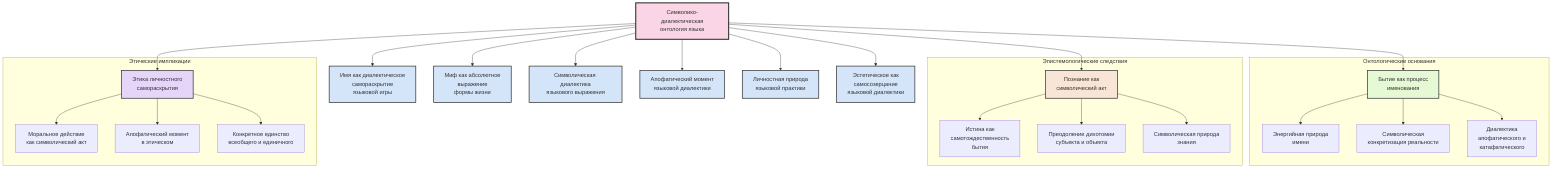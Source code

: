 flowchart TD
    A[Символико-диалектическая\nонтология языка] --> B[Имя как диалектическое\nсамораскрытие\nязыковой игры]
    A --> C[Миф как абсолютное\nвыражение\nформы жизни]
    A --> D[Символическая диалектика\nязыкового выражения]
    A --> E[Апофатический момент\nязыковой диалектики]
    A --> F[Личностная природа\nязыковой практики]
    A --> G[Эстетическое как\nсамосозерцание\nязыковой диалектики]
    
    subgraph Онтологические основания
        H[Бытие как процесс\nименования] --> H1[Энергийная природа\nимени]
        H --> H2[Символическая\nконкретизация реальности]
        H --> H3[Диалектика\nапофатического и\nкатафатического]
    end
    
    subgraph Эпистемологические следствия
        I[Познание как\nсимволический акт] --> I1[Истина как\nсамотождественность\nбытия]
        I --> I2[Преодоление дихотомии\nсубъекта и объекта]
        I --> I3[Символическая природа\nзнания]
    end
    
    subgraph Этические импликации
        J[Этика личностного\nсамораскрытия] --> J1[Моральное действие\nкак символический акт]
        J --> J2[Апофатический момент\nв этическом]
        J --> J3[Конкретное единство\nвсеобщего и единичного]
    end
    
    A --> H
    A --> I
    A --> J
    
    style A fill:#f9d5e5,stroke:#333,stroke-width:3px
    style B fill:#d5e5f9,stroke:#333,stroke-width:2px
    style C fill:#d5e5f9,stroke:#333,stroke-width:2px
    style D fill:#d5e5f9,stroke:#333,stroke-width:2px
    style E fill:#d5e5f9,stroke:#333,stroke-width:2px
    style F fill:#d5e5f9,stroke:#333,stroke-width:2px
    style G fill:#d5e5f9,stroke:#333,stroke-width:2px
    style H fill:#e5f9d5,stroke:#333,stroke-width:2px
    style I fill:#f9e5d5,stroke:#333,stroke-width:2px
    style J fill:#e5d5f9,stroke:#333,stroke-width:2px